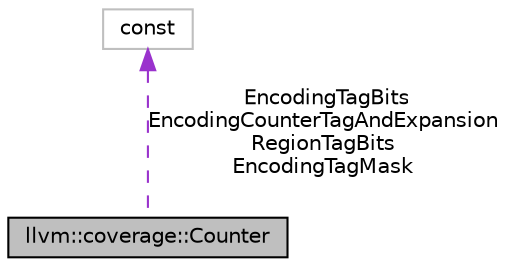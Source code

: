 digraph "llvm::coverage::Counter"
{
 // LATEX_PDF_SIZE
  bgcolor="transparent";
  edge [fontname="Helvetica",fontsize="10",labelfontname="Helvetica",labelfontsize="10"];
  node [fontname="Helvetica",fontsize="10",shape=record];
  Node1 [label="llvm::coverage::Counter",height=0.2,width=0.4,color="black", fillcolor="grey75", style="filled", fontcolor="black",tooltip="A Counter is an abstract value that describes how to compute the execution count for a region of code..."];
  Node2 -> Node1 [dir="back",color="darkorchid3",fontsize="10",style="dashed",label=" EncodingTagBits\nEncodingCounterTagAndExpansion\lRegionTagBits\nEncodingTagMask" ,fontname="Helvetica"];
  Node2 [label="const",height=0.2,width=0.4,color="grey75",tooltip=" "];
}
